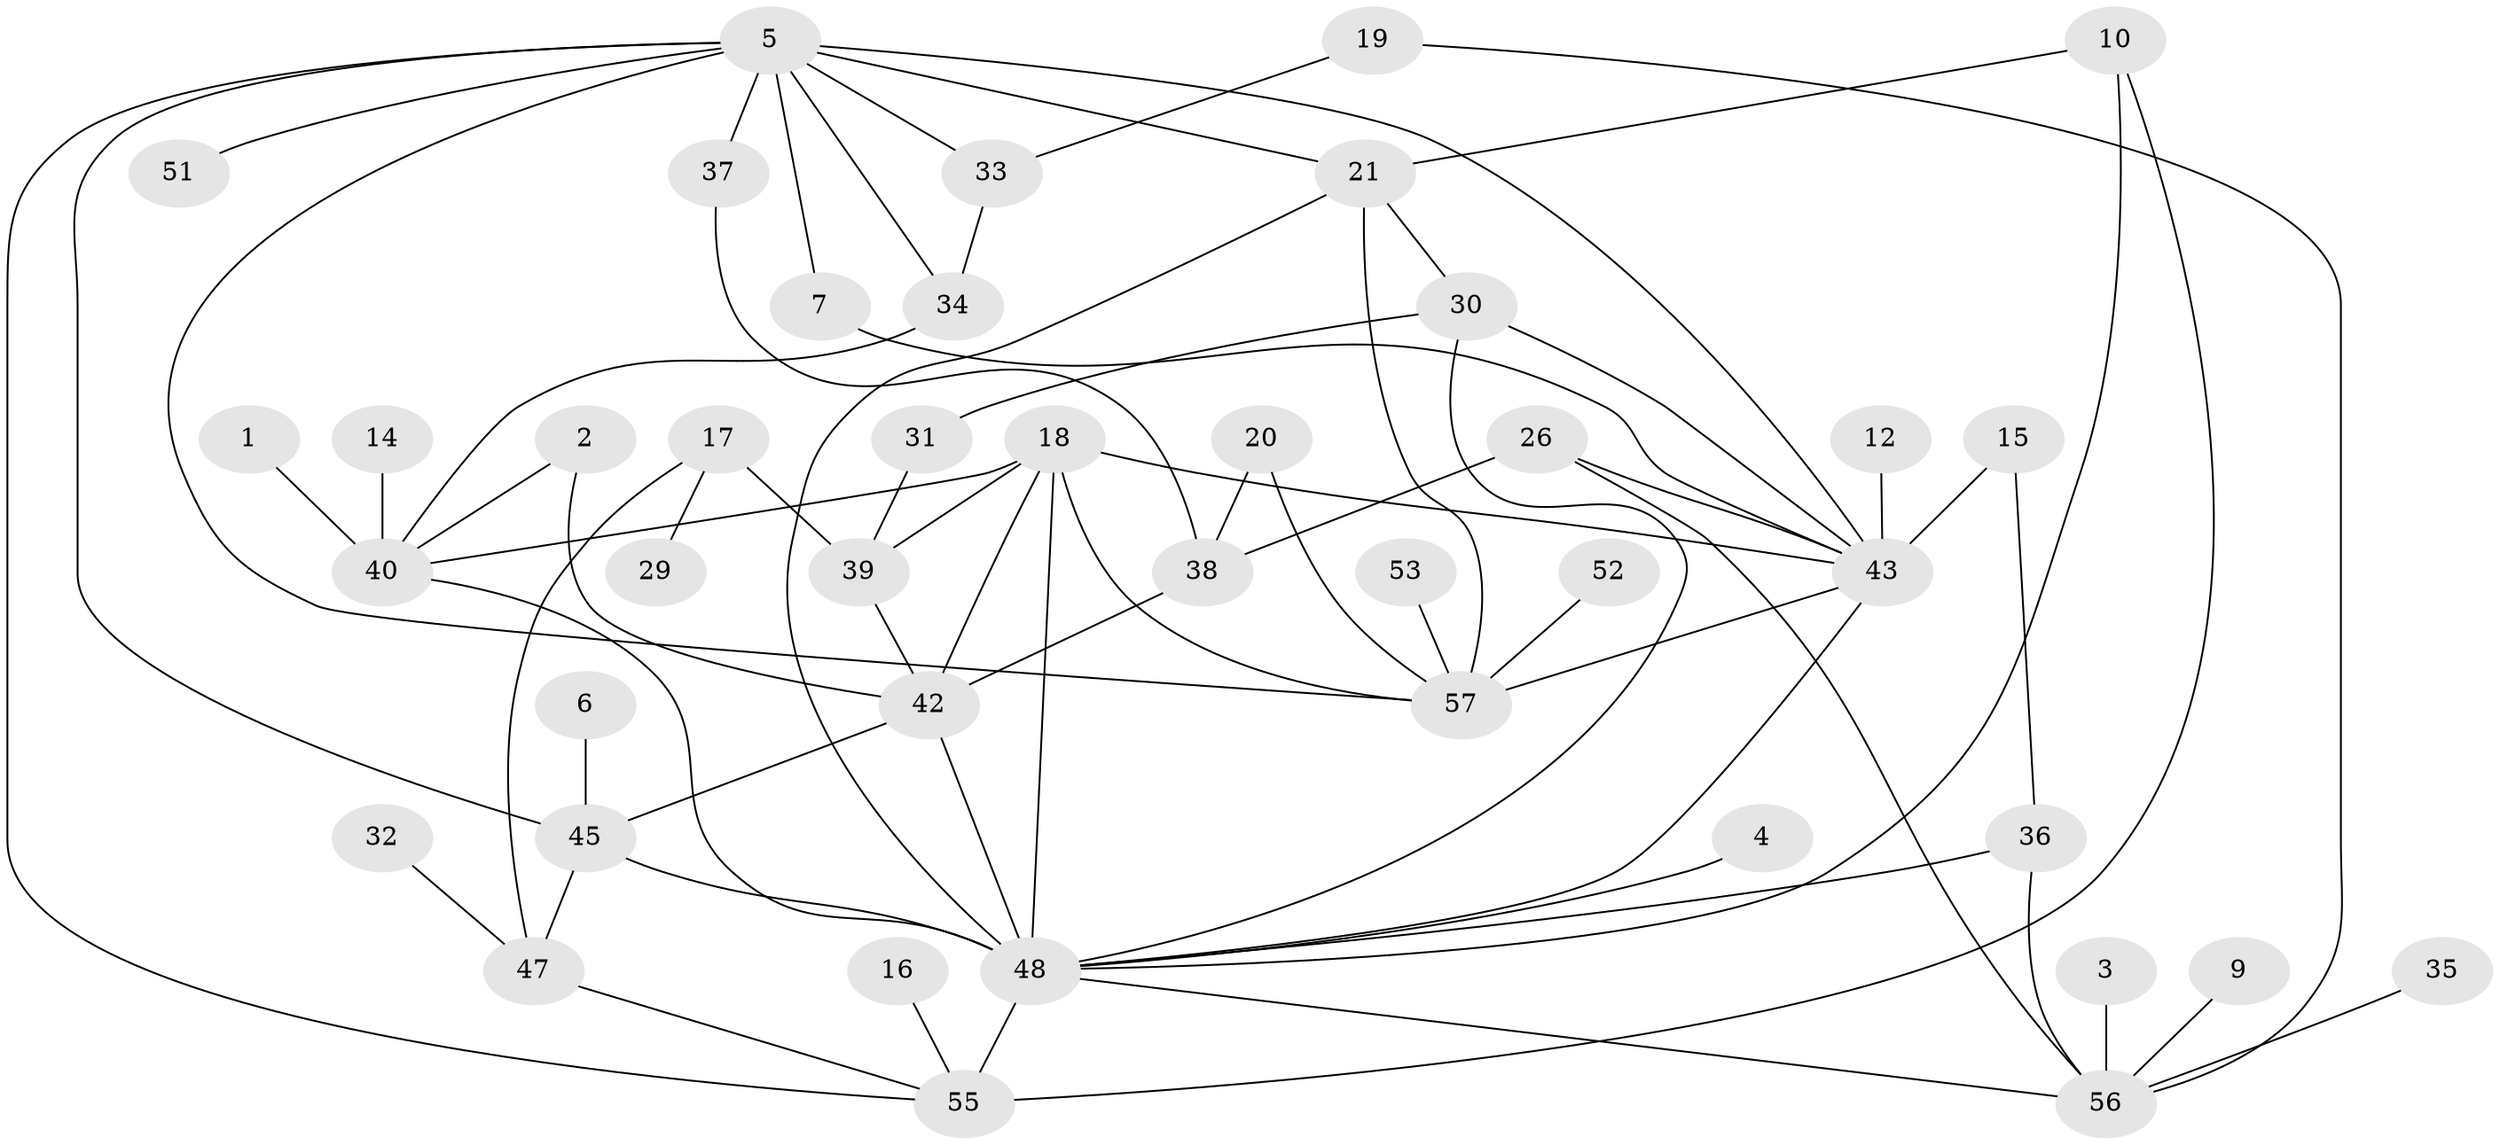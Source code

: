 // original degree distribution, {3: 0.20353982300884957, 7: 0.02654867256637168, 1: 0.23008849557522124, 4: 0.07964601769911504, 2: 0.25663716814159293, 6: 0.017699115044247787, 0: 0.12389380530973451, 5: 0.05309734513274336, 8: 0.008849557522123894}
// Generated by graph-tools (version 1.1) at 2025/49/03/09/25 03:49:09]
// undirected, 42 vertices, 70 edges
graph export_dot {
graph [start="1"]
  node [color=gray90,style=filled];
  1;
  2;
  3;
  4;
  5;
  6;
  7;
  9;
  10;
  12;
  14;
  15;
  16;
  17;
  18;
  19;
  20;
  21;
  26;
  29;
  30;
  31;
  32;
  33;
  34;
  35;
  36;
  37;
  38;
  39;
  40;
  42;
  43;
  45;
  47;
  48;
  51;
  52;
  53;
  55;
  56;
  57;
  1 -- 40 [weight=1.0];
  2 -- 40 [weight=1.0];
  2 -- 42 [weight=1.0];
  3 -- 56 [weight=1.0];
  4 -- 48 [weight=1.0];
  5 -- 7 [weight=1.0];
  5 -- 21 [weight=1.0];
  5 -- 33 [weight=1.0];
  5 -- 34 [weight=1.0];
  5 -- 37 [weight=1.0];
  5 -- 43 [weight=1.0];
  5 -- 45 [weight=1.0];
  5 -- 51 [weight=1.0];
  5 -- 55 [weight=1.0];
  5 -- 57 [weight=1.0];
  6 -- 45 [weight=1.0];
  7 -- 43 [weight=1.0];
  9 -- 56 [weight=1.0];
  10 -- 21 [weight=1.0];
  10 -- 48 [weight=1.0];
  10 -- 55 [weight=1.0];
  12 -- 43 [weight=1.0];
  14 -- 40 [weight=1.0];
  15 -- 36 [weight=1.0];
  15 -- 43 [weight=1.0];
  16 -- 55 [weight=1.0];
  17 -- 29 [weight=1.0];
  17 -- 39 [weight=1.0];
  17 -- 47 [weight=1.0];
  18 -- 39 [weight=1.0];
  18 -- 40 [weight=1.0];
  18 -- 42 [weight=1.0];
  18 -- 43 [weight=1.0];
  18 -- 48 [weight=1.0];
  18 -- 57 [weight=1.0];
  19 -- 33 [weight=1.0];
  19 -- 56 [weight=1.0];
  20 -- 38 [weight=1.0];
  20 -- 57 [weight=1.0];
  21 -- 30 [weight=1.0];
  21 -- 48 [weight=1.0];
  21 -- 57 [weight=1.0];
  26 -- 38 [weight=1.0];
  26 -- 43 [weight=1.0];
  26 -- 56 [weight=1.0];
  30 -- 31 [weight=1.0];
  30 -- 43 [weight=1.0];
  30 -- 48 [weight=1.0];
  31 -- 39 [weight=1.0];
  32 -- 47 [weight=1.0];
  33 -- 34 [weight=1.0];
  34 -- 40 [weight=1.0];
  35 -- 56 [weight=1.0];
  36 -- 48 [weight=1.0];
  36 -- 56 [weight=1.0];
  37 -- 38 [weight=1.0];
  38 -- 42 [weight=1.0];
  39 -- 42 [weight=1.0];
  40 -- 48 [weight=1.0];
  42 -- 45 [weight=1.0];
  42 -- 48 [weight=2.0];
  43 -- 48 [weight=1.0];
  43 -- 57 [weight=1.0];
  45 -- 47 [weight=1.0];
  45 -- 48 [weight=1.0];
  47 -- 55 [weight=1.0];
  48 -- 55 [weight=2.0];
  48 -- 56 [weight=1.0];
  52 -- 57 [weight=2.0];
  53 -- 57 [weight=1.0];
}

